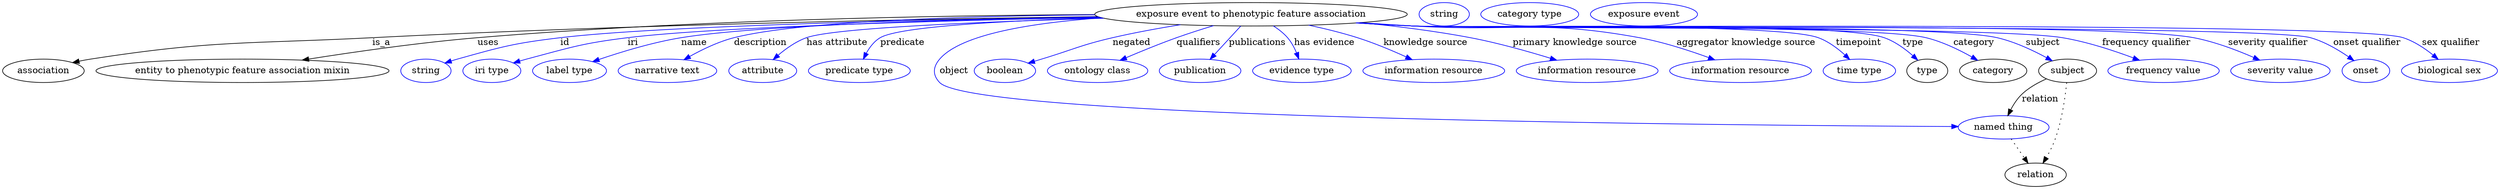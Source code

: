 digraph {
	graph [bb="0,0,3818.8,283"];
	node [label="\N"];
	"exposure event to phenotypic feature association"	[height=0.5,
		label="exposure event to phenotypic feature association",
		pos="1910.4,265",
		width=6.6439];
	association	[height=0.5,
		pos="62.394,178",
		width=1.7332];
	"exposure event to phenotypic feature association" -> association	[label=is_a,
		lp="580.39,221.5",
		pos="e,107.12,190.7 1675.7,261.45 1407.3,257.72 954.96,248.89 566.39,229 374.09,219.16 324.67,225.55 134.39,196 128.7,195.12 122.8,194.02 \
116.92,192.81"];
	"entity to phenotypic feature association mixin"	[height=0.5,
		pos="367.39,178",
		width=6.2286];
	"exposure event to phenotypic feature association" -> "entity to phenotypic feature association mixin"	[label=uses,
		lp="743.89,221.5",
		pos="e,458.83,194.49 1671.2,264.52 1431.9,263.25 1053.6,256.4 727.39,229 639.72,221.64 540.74,207.46 468.8,196.08"];
	id	[color=blue,
		height=0.5,
		label=string,
		pos="648.39,178",
		width=1.0652];
	"exposure event to phenotypic feature association" -> id	[color=blue,
		label=id,
		lp="861.39,221.5",
		pos="e,677.38,189.97 1677.2,260.97 1415.6,256.73 1007.6,247.4 854.39,229 783.17,220.45 765.47,215.35 696.39,196 693.29,195.13 690.09,\
194.16 686.89,193.14",
		style=solid];
	iri	[color=blue,
		height=0.5,
		label="iri type",
		pos="749.39,178",
		width=1.2277];
	"exposure event to phenotypic feature association" -> iri	[color=blue,
		label=iri,
		lp="965.39,221.5",
		pos="e,782.32,190.13 1679.9,260.12 1443.5,255.31 1091.8,245.64 957.39,229 887.5,220.34 870.46,214.11 802.39,196 799.02,195.1 795.55,194.12 \
792.07,193.1",
		style=solid];
	name	[color=blue,
		height=0.5,
		label="label type",
		pos="868.39,178",
		width=1.5707];
	"exposure event to phenotypic feature association" -> name	[color=blue,
		label=name,
		lp="1058.4,221.5",
		pos="e,903.62,192.13 1676.8,261.08 1461,257.21 1156.5,248.43 1038.4,229 995.02,221.86 947.1,207.11 913.22,195.48",
		style=solid];
	description	[color=blue,
		height=0.5,
		label="narrative text",
		pos="1018.4,178",
		width=2.0943];
	"exposure event to phenotypic feature association" -> description	[color=blue,
		label=description,
		lp="1159.9,221.5",
		pos="e,1043.4,195.06 1671.1,264.22 1477,262.4 1219.9,254.87 1119.4,229 1095.8,222.92 1071.2,210.91 1052.2,200.19",
		style=solid];
	"has attribute"	[color=blue,
		height=0.5,
		label=attribute,
		pos="1163.4,178",
		width=1.4443];
	"exposure event to phenotypic feature association" -> "has attribute"	[color=blue,
		label="has attribute",
		lp="1277.4,221.5",
		pos="e,1179.4,195.26 1684.9,258.89 1503.7,253.69 1272.6,244.22 1230.4,229 1214.4,223.24 1199.1,212.3 1187.1,202.12",
		style=solid];
	predicate	[color=blue,
		height=0.5,
		label="predicate type",
		pos="1311.4,178",
		width=2.1665];
	"exposure event to phenotypic feature association" -> predicate	[color=blue,
		label=predicate,
		lp="1377.4,221.5",
		pos="e,1317.5,195.99 1681.9,259.64 1537.6,255.2 1372.9,246.37 1343.4,229 1334.2,223.57 1327.2,214.31 1322.1,205.23",
		style=solid];
	object	[color=blue,
		height=0.5,
		label="named thing",
		pos="3063.4,91",
		width=1.9318];
	"exposure event to phenotypic feature association" -> object	[color=blue,
		label=object,
		lp="1456.4,178",
		pos="e,2993.9,92.25 1682.8,259.45 1577.1,252 1467.4,234.74 1434.4,196 1424,183.83 1423.3,171.55 1434.4,160 1488.5,103.54 2664.3,93.883 \
2983.8,92.299",
		style=solid];
	negated	[color=blue,
		height=0.5,
		label=boolean,
		pos="1534.4,178",
		width=1.2999];
	"exposure event to phenotypic feature association" -> negated	[color=blue,
		label=negated,
		lp="1727.4,221.5",
		pos="e,1569.6,189.91 1802.3,248.94 1768.8,243.53 1731.9,236.81 1698.4,229 1649.1,217.52 1637.8,210.81 1589.4,196 1586.1,194.99 1582.7,\
193.94 1579.2,192.89",
		style=solid];
	qualifiers	[color=blue,
		height=0.5,
		label="ontology class",
		pos="1675.4,178",
		width=2.1304];
	"exposure event to phenotypic feature association" -> qualifiers	[color=blue,
		label=qualifiers,
		lp="1829.9,221.5",
		pos="e,1709.7,194.2 1852.9,247.51 1834.7,241.98 1814.6,235.54 1796.4,229 1770.5,219.69 1742,207.99 1719.2,198.25",
		style=solid];
	publications	[color=blue,
		height=0.5,
		label=publication,
		pos="1832.4,178",
		width=1.7332];
	"exposure event to phenotypic feature association" -> publications	[color=blue,
		label=publications,
		lp="1920.4,221.5",
		pos="e,1847.6,195.6 1894.6,246.8 1883.1,234.31 1867.5,217.24 1854.7,203.35",
		style=solid];
	"has evidence"	[color=blue,
		height=0.5,
		label="evidence type",
		pos="1988.4,178",
		width=2.0943];
	"exposure event to phenotypic feature association" -> "has evidence"	[color=blue,
		label="has evidence",
		lp="2022.9,221.5",
		pos="e,1983.7,196.17 1944.6,247.14 1952.5,242.1 1960.3,236.02 1966.4,229 1972.2,222.27 1976.7,213.76 1980.1,205.67",
		style=solid];
	"knowledge source"	[color=blue,
		height=0.5,
		label="information resource",
		pos="2190.4,178",
		width=3.015];
	"exposure event to phenotypic feature association" -> "knowledge source"	[color=blue,
		label="knowledge source",
		lp="2177.9,221.5",
		pos="e,2157.3,195.19 1998.8,248.26 2023.2,243.04 2049.5,236.58 2073.4,229 2098.7,220.96 2126,209.44 2147.9,199.49",
		style=solid];
	"primary knowledge source"	[color=blue,
		height=0.5,
		label="information resource",
		pos="2425.4,178",
		width=3.015];
	"exposure event to phenotypic feature association" -> "primary knowledge source"	[color=blue,
		label="primary knowledge source",
		lp="2406.4,221.5",
		pos="e,2378.8,194.35 2078.3,252.12 2132.2,246.81 2192.1,239.34 2246.4,229 2288.1,221.06 2334.3,208.07 2369.2,197.31",
		style=solid];
	"aggregator knowledge source"	[color=blue,
		height=0.5,
		label="information resource",
		pos="2660.4,178",
		width=3.015];
	"exposure event to phenotypic feature association" -> "aggregator knowledge source"	[color=blue,
		label="aggregator knowledge source",
		lp="2668.9,221.5",
		pos="e,2621,194.86 2078.5,252.15 2105.5,250.35 2133.2,248.57 2159.4,247 2313.1,237.76 2354,256.87 2505.4,229 2541.8,222.3 2581.5,209.39 \
2611.6,198.37",
		style=solid];
	timepoint	[color=blue,
		height=0.5,
		label="time type",
		pos="2842.4,178",
		width=1.5346];
	"exposure event to phenotypic feature association" -> timepoint	[color=blue,
		label=timepoint,
		lp="2841.4,221.5",
		pos="e,2827.6,195.38 2074.4,251.89 2102.7,250.06 2131.9,248.34 2159.4,247 2228.2,243.65 2714.7,252.63 2779.4,229 2794.6,223.45 2808.9,\
212.68 2820.1,202.56",
		style=solid];
	type	[height=0.5,
		pos="2946.4,178",
		width=0.86659];
	"exposure event to phenotypic feature association" -> type	[color=blue,
		label=type,
		lp="2924.4,221.5",
		pos="e,2931.8,194.44 2073.7,251.83 2102.3,250 2131.7,248.29 2159.4,247 2239.4,243.27 2804.8,255.47 2880.4,229 2896.7,223.29 2912.3,211.91 \
2924.2,201.45",
		style=solid];
	category	[height=0.5,
		pos="3047.4,178",
		width=1.4263];
	"exposure event to phenotypic feature association" -> category	[color=blue,
		label=category,
		lp="3017.9,221.5",
		pos="e,3023.5,194.25 2073.4,251.81 2102,249.97 2131.6,248.27 2159.4,247 2246.5,243.03 2859.6,249.52 2944.4,229 2969.2,222.99 2995.1,210.39 \
3014.7,199.35",
		style=solid];
	subject	[height=0.5,
		pos="3161.4,178",
		width=1.2277];
	"exposure event to phenotypic feature association" -> subject	[color=blue,
		label=subject,
		lp="3123.4,221.5",
		pos="e,3138,193.32 2073.1,251.76 2101.8,249.92 2131.5,248.23 2159.4,247 2258.7,242.62 2956.6,251.35 3053.4,229 3080.2,222.81 3108.4,209.51 \
3129.2,198.18",
		style=solid];
	"frequency qualifier"	[color=blue,
		height=0.5,
		label="frequency value",
		pos="3308.4,178",
		width=2.3651];
	"exposure event to phenotypic feature association" -> "frequency qualifier"	[color=blue,
		label="frequency qualifier",
		lp="3282.4,221.5",
		pos="e,3271.6,194.27 2072.7,251.74 2101.6,249.9 2131.4,248.21 2159.4,247 2269.8,242.24 3044.4,247.15 3153.4,229 3190.9,222.75 3231.8,\
209.28 3262.1,197.89",
		style=solid];
	"severity qualifier"	[color=blue,
		height=0.5,
		label="severity value",
		pos="3487.4,178",
		width=2.1123];
	"exposure event to phenotypic feature association" -> "severity qualifier"	[color=blue,
		label="severity qualifier",
		lp="3468.4,221.5",
		pos="e,3455.8,194.44 2072.1,251.71 2101.1,249.86 2131.1,248.18 2159.4,247 2292.1,241.48 3223.9,253.73 3354.4,229 3386.3,222.95 3420.6,\
209.9 3446.3,198.64",
		style=solid];
	"onset qualifier"	[color=blue,
		height=0.5,
		label=onset,
		pos="3617.4,178",
		width=1.011];
	"exposure event to phenotypic feature association" -> "onset qualifier"	[color=blue,
		label="onset qualifier",
		lp="3619.9,221.5",
		pos="e,3599,193.82 2071.7,251.68 2100.9,249.83 2131,248.15 2159.4,247 2235.7,243.9 3459.9,249.73 3533.4,229 3554.2,223.13 3575.1,210.72 \
3590.9,199.73",
		style=solid];
	"sex qualifier"	[color=blue,
		height=0.5,
		label="biological sex",
		pos="3745.4,178",
		width=2.0401];
	"exposure event to phenotypic feature association" -> "sex qualifier"	[color=blue,
		label="sex qualifier",
		lp="3748.4,221.5",
		pos="e,3728.4,195.75 2071.4,251.68 2100.7,249.82 2130.9,248.14 2159.4,247 2243.6,243.63 3595.3,255.18 3675.4,229 3692,223.55 3708.1,212.6 \
3720.7,202.33",
		style=solid];
	relation	[height=0.5,
		pos="3112.4,18",
		width=1.2999];
	object -> relation	[pos="e,3100.9,35.705 3075,73.174 3081,64.509 3088.4,53.768 3095,44.141",
		style=dotted];
	association_type	[color=blue,
		height=0.5,
		label=string,
		pos="2206.4,265",
		width=1.0652];
	association_category	[color=blue,
		height=0.5,
		label="category type",
		pos="2337.4,265",
		width=2.0762];
	subject -> object	[label=relation,
		lp="3119.4,134.5",
		pos="e,3069.8,108.97 3128.9,165.59 3116.1,159.94 3102,152.13 3091.4,142 3084.4,135.31 3078.7,126.48 3074.3,118.1"];
	subject -> relation	[pos="e,3123.6,35.828 3160,159.99 3157.9,139.02 3153,102.55 3142.4,73 3138.9,63.258 3133.8,53.189 3128.8,44.423",
		style=dotted];
	"exposure event to phenotypic feature association_subject"	[color=blue,
		height=0.5,
		label="exposure event",
		pos="2512.4,265",
		width=2.2748];
}
